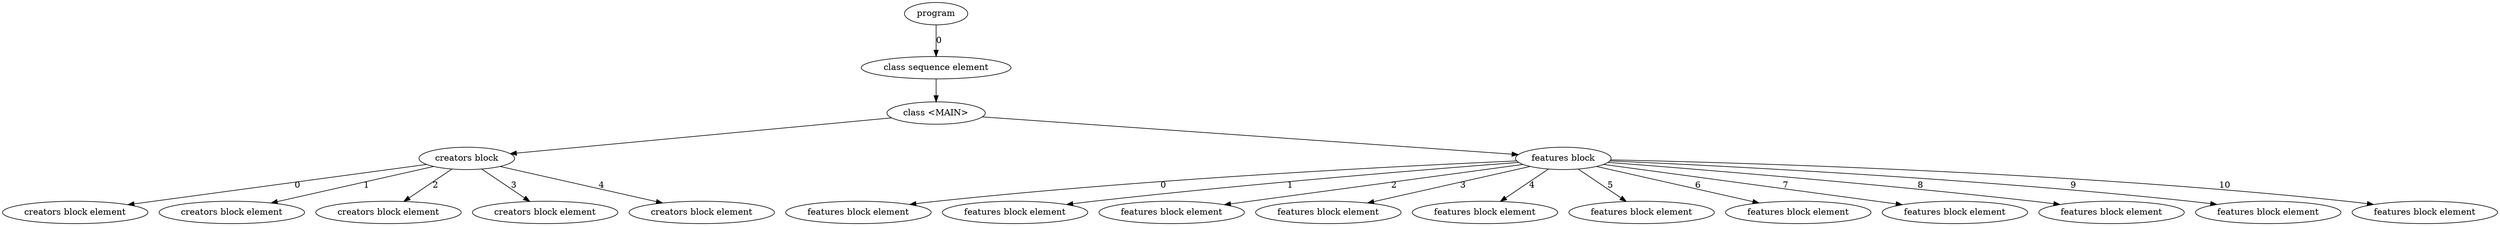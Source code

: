 digraph g {
20[label="program"];
19[label="class sequence element"];
18[label="class <MAIN>"];
5[label="creators block"];
0[label="creators block element"];
5 -> 0[label="0"];
1[label="creators block element"];
5 -> 1[label="1"];
2[label="creators block element"];
5 -> 2[label="2"];
3[label="creators block element"];
5 -> 3[label="3"];
4[label="creators block element"];
5 -> 4[label="4"];
18 -> 5;
17[label="features block"];
6[label="features block element"];
17 -> 6[label="0"];
7[label="features block element"];
17 -> 7[label="1"];
8[label="features block element"];
17 -> 8[label="2"];
9[label="features block element"];
17 -> 9[label="3"];
10[label="features block element"];
17 -> 10[label="4"];
11[label="features block element"];
17 -> 11[label="5"];
12[label="features block element"];
17 -> 12[label="6"];
13[label="features block element"];
17 -> 13[label="7"];
14[label="features block element"];
17 -> 14[label="8"];
15[label="features block element"];
17 -> 15[label="9"];
16[label="features block element"];
17 -> 16[label="10"];
18 -> 17;
19 -> 18;
20 -> 19[label="0"];
}
